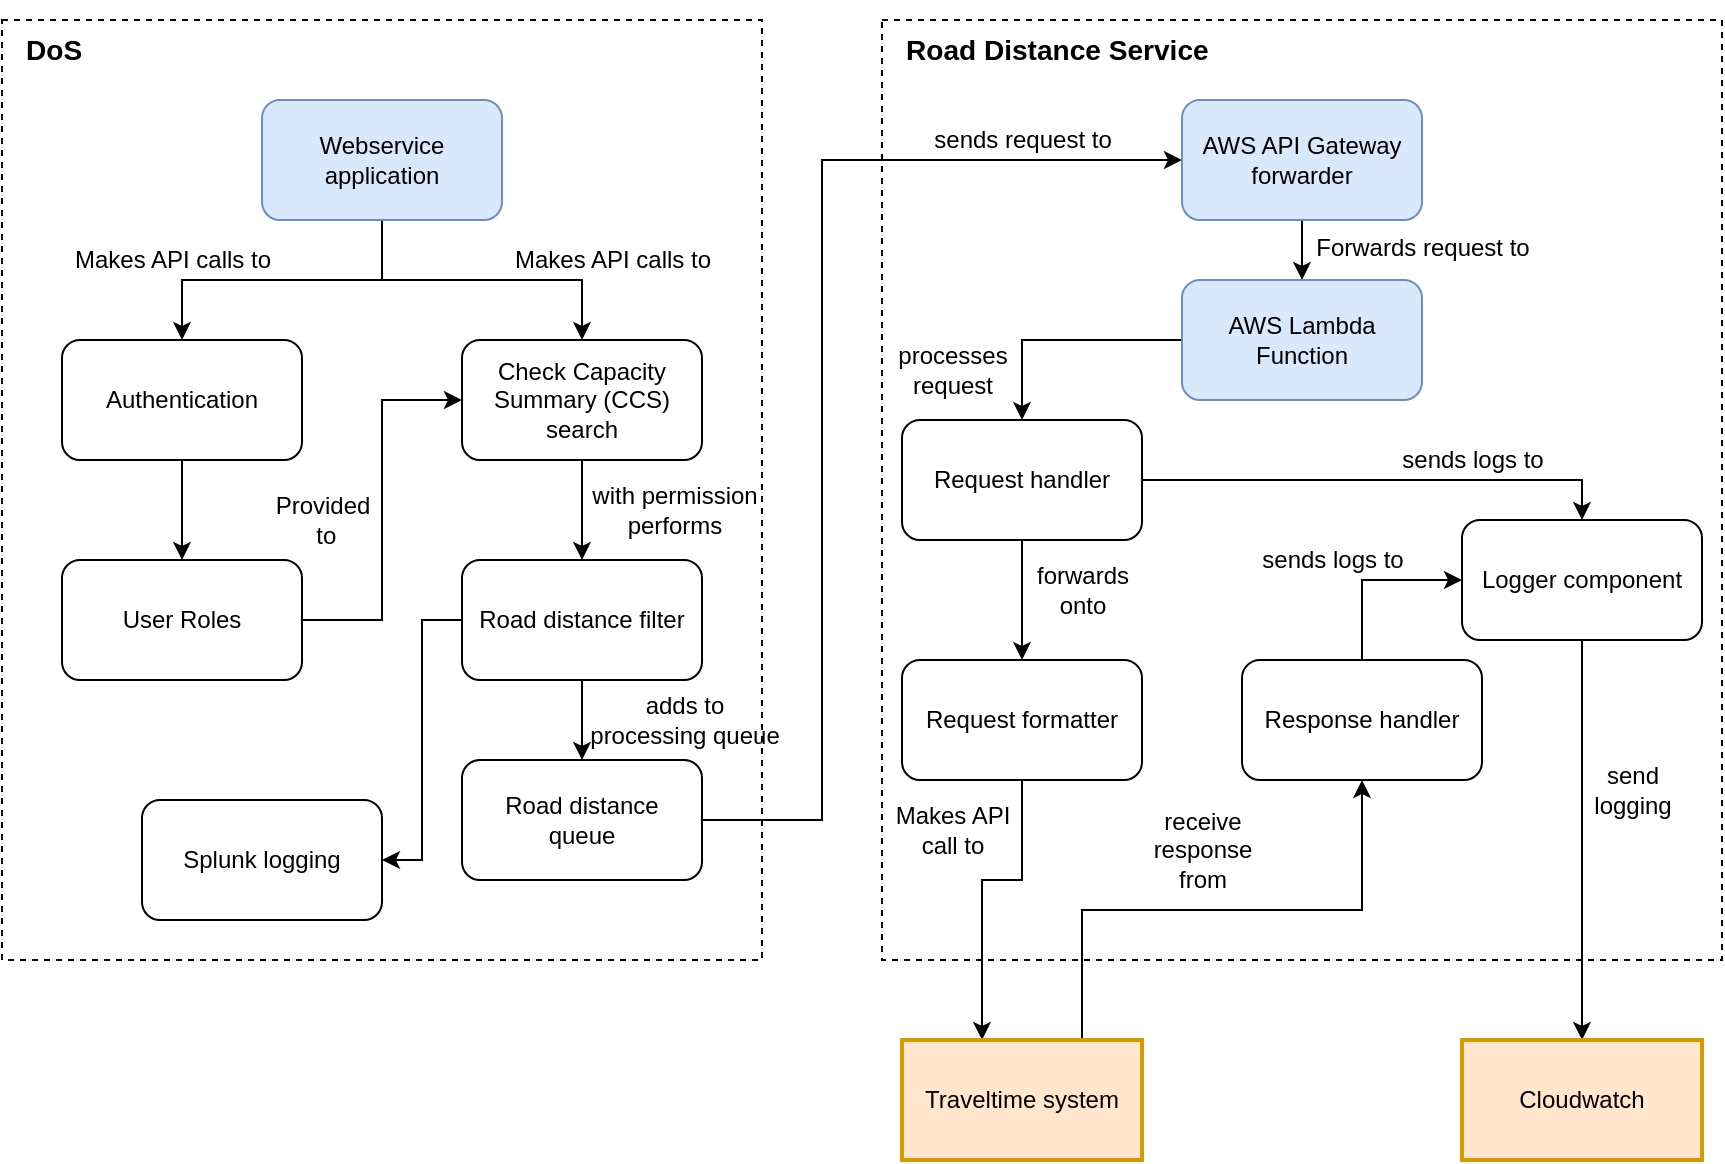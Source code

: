 <mxfile version="15.7.0" type="device"><diagram id="3wuXqAm4KZY-z3yNTt_b" name="Page-1"><mxGraphModel dx="1054" dy="608" grid="1" gridSize="10" guides="1" tooltips="1" connect="1" arrows="1" fold="1" page="1" pageScale="1" pageWidth="827" pageHeight="1169" math="0" shadow="0"><root><mxCell id="0"/><mxCell id="1" parent="0"/><mxCell id="wpUzsGtGnQFUeWvVFC_h-32" value="" style="rounded=0;whiteSpace=wrap;html=1;dashed=1;fillColor=none;align=left;" parent="1" vertex="1"><mxGeometry x="10" y="10" width="380" height="470" as="geometry"/></mxCell><mxCell id="wpUzsGtGnQFUeWvVFC_h-33" value="" style="rounded=0;whiteSpace=wrap;html=1;dashed=1;fillColor=none;" parent="1" vertex="1"><mxGeometry x="450" y="10" width="420" height="470" as="geometry"/></mxCell><mxCell id="wpUzsGtGnQFUeWvVFC_h-12" style="edgeStyle=orthogonalEdgeStyle;rounded=0;orthogonalLoop=1;jettySize=auto;html=1;entryX=0.5;entryY=0;entryDx=0;entryDy=0;" parent="1" source="wpUzsGtGnQFUeWvVFC_h-1" target="wpUzsGtGnQFUeWvVFC_h-4" edge="1"><mxGeometry relative="1" as="geometry"/></mxCell><mxCell id="wpUzsGtGnQFUeWvVFC_h-1" value="Authentication" style="rounded=1;whiteSpace=wrap;html=1;" parent="1" vertex="1"><mxGeometry x="40" y="170" width="120" height="60" as="geometry"/></mxCell><mxCell id="wpUzsGtGnQFUeWvVFC_h-8" style="edgeStyle=orthogonalEdgeStyle;rounded=0;orthogonalLoop=1;jettySize=auto;html=1;" parent="1" source="wpUzsGtGnQFUeWvVFC_h-2" target="wpUzsGtGnQFUeWvVFC_h-1" edge="1"><mxGeometry relative="1" as="geometry"/></mxCell><mxCell id="wpUzsGtGnQFUeWvVFC_h-10" style="edgeStyle=orthogonalEdgeStyle;rounded=0;orthogonalLoop=1;jettySize=auto;html=1;entryX=0.5;entryY=0;entryDx=0;entryDy=0;" parent="1" source="wpUzsGtGnQFUeWvVFC_h-2" target="wpUzsGtGnQFUeWvVFC_h-3" edge="1"><mxGeometry relative="1" as="geometry"/></mxCell><mxCell id="wpUzsGtGnQFUeWvVFC_h-2" value="Webservice application" style="rounded=1;whiteSpace=wrap;html=1;fillColor=#dae8fc;strokeColor=#6c8ebf;" parent="1" vertex="1"><mxGeometry x="140" y="50" width="120" height="60" as="geometry"/></mxCell><mxCell id="wpUzsGtGnQFUeWvVFC_h-17" style="edgeStyle=orthogonalEdgeStyle;rounded=0;orthogonalLoop=1;jettySize=auto;html=1;entryX=0.5;entryY=0;entryDx=0;entryDy=0;" parent="1" source="wpUzsGtGnQFUeWvVFC_h-3" target="wpUzsGtGnQFUeWvVFC_h-5" edge="1"><mxGeometry relative="1" as="geometry"/></mxCell><mxCell id="wpUzsGtGnQFUeWvVFC_h-3" value="Check Capacity Summary (CCS) search" style="rounded=1;whiteSpace=wrap;html=1;" parent="1" vertex="1"><mxGeometry x="240" y="170" width="120" height="60" as="geometry"/></mxCell><mxCell id="wpUzsGtGnQFUeWvVFC_h-14" style="edgeStyle=orthogonalEdgeStyle;rounded=0;orthogonalLoop=1;jettySize=auto;html=1;entryX=0;entryY=0.5;entryDx=0;entryDy=0;" parent="1" source="wpUzsGtGnQFUeWvVFC_h-4" target="wpUzsGtGnQFUeWvVFC_h-3" edge="1"><mxGeometry relative="1" as="geometry"/></mxCell><mxCell id="wpUzsGtGnQFUeWvVFC_h-4" value="User Roles" style="rounded=1;whiteSpace=wrap;html=1;" parent="1" vertex="1"><mxGeometry x="40" y="280" width="120" height="60" as="geometry"/></mxCell><mxCell id="wpUzsGtGnQFUeWvVFC_h-18" style="edgeStyle=orthogonalEdgeStyle;rounded=0;orthogonalLoop=1;jettySize=auto;html=1;entryX=1;entryY=0.5;entryDx=0;entryDy=0;" parent="1" source="wpUzsGtGnQFUeWvVFC_h-5" target="wpUzsGtGnQFUeWvVFC_h-6" edge="1"><mxGeometry relative="1" as="geometry"/></mxCell><mxCell id="wpUzsGtGnQFUeWvVFC_h-20" style="edgeStyle=orthogonalEdgeStyle;rounded=0;orthogonalLoop=1;jettySize=auto;html=1;entryX=0;entryY=0.5;entryDx=0;entryDy=0;exitX=1;exitY=0.5;exitDx=0;exitDy=0;" parent="1" source="9Nsh0vjykhQp5mENElrT-1" target="wpUzsGtGnQFUeWvVFC_h-19" edge="1"><mxGeometry relative="1" as="geometry"><Array as="points"><mxPoint x="420" y="410"/><mxPoint x="420" y="80"/></Array><mxPoint x="380" y="310" as="sourcePoint"/></mxGeometry></mxCell><mxCell id="9Nsh0vjykhQp5mENElrT-3" style="edgeStyle=orthogonalEdgeStyle;rounded=0;orthogonalLoop=1;jettySize=auto;html=1;exitX=0.5;exitY=1;exitDx=0;exitDy=0;entryX=0.5;entryY=0;entryDx=0;entryDy=0;" parent="1" source="wpUzsGtGnQFUeWvVFC_h-5" target="9Nsh0vjykhQp5mENElrT-1" edge="1"><mxGeometry relative="1" as="geometry"/></mxCell><mxCell id="wpUzsGtGnQFUeWvVFC_h-5" value="Road distance filter" style="rounded=1;whiteSpace=wrap;html=1;" parent="1" vertex="1"><mxGeometry x="240" y="280" width="120" height="60" as="geometry"/></mxCell><mxCell id="wpUzsGtGnQFUeWvVFC_h-6" value="Splunk logging" style="rounded=1;whiteSpace=wrap;html=1;" parent="1" vertex="1"><mxGeometry x="80" y="400" width="120" height="60" as="geometry"/></mxCell><mxCell id="wpUzsGtGnQFUeWvVFC_h-44" style="edgeStyle=orthogonalEdgeStyle;rounded=0;orthogonalLoop=1;jettySize=auto;html=1;entryX=0.5;entryY=0;entryDx=0;entryDy=0;" parent="1" source="wpUzsGtGnQFUeWvVFC_h-19" target="wpUzsGtGnQFUeWvVFC_h-21" edge="1"><mxGeometry relative="1" as="geometry"/></mxCell><mxCell id="wpUzsGtGnQFUeWvVFC_h-19" value="AWS API Gateway forwarder" style="rounded=1;whiteSpace=wrap;html=1;fillColor=#dae8fc;strokeColor=#6c8ebf;" parent="1" vertex="1"><mxGeometry x="600" y="50" width="120" height="60" as="geometry"/></mxCell><mxCell id="wpUzsGtGnQFUeWvVFC_h-27" style="edgeStyle=orthogonalEdgeStyle;rounded=0;orthogonalLoop=1;jettySize=auto;html=1;" parent="1" source="wpUzsGtGnQFUeWvVFC_h-21" target="wpUzsGtGnQFUeWvVFC_h-22" edge="1"><mxGeometry relative="1" as="geometry"/></mxCell><mxCell id="wpUzsGtGnQFUeWvVFC_h-21" value="AWS Lambda Function" style="rounded=1;whiteSpace=wrap;html=1;fillColor=#dae8fc;strokeColor=#6c8ebf;" parent="1" vertex="1"><mxGeometry x="600" y="140" width="120" height="60" as="geometry"/></mxCell><mxCell id="wpUzsGtGnQFUeWvVFC_h-51" style="edgeStyle=orthogonalEdgeStyle;rounded=0;orthogonalLoop=1;jettySize=auto;html=1;exitX=0.5;exitY=1;exitDx=0;exitDy=0;" parent="1" source="BCwQKOZgzT4gumk1H0F4-1" target="wpUzsGtGnQFUeWvVFC_h-50" edge="1"><mxGeometry relative="1" as="geometry"><Array as="points"><mxPoint x="500" y="440"/></Array></mxGeometry></mxCell><mxCell id="BCwQKOZgzT4gumk1H0F4-4" style="edgeStyle=orthogonalEdgeStyle;rounded=0;orthogonalLoop=1;jettySize=auto;html=1;entryX=0.5;entryY=0;entryDx=0;entryDy=0;" parent="1" source="wpUzsGtGnQFUeWvVFC_h-22" target="BCwQKOZgzT4gumk1H0F4-1" edge="1"><mxGeometry relative="1" as="geometry"/></mxCell><mxCell id="BCwQKOZgzT4gumk1H0F4-8" style="edgeStyle=orthogonalEdgeStyle;rounded=0;orthogonalLoop=1;jettySize=auto;html=1;exitX=1;exitY=0.5;exitDx=0;exitDy=0;entryX=0.5;entryY=0;entryDx=0;entryDy=0;" parent="1" source="wpUzsGtGnQFUeWvVFC_h-22" target="wpUzsGtGnQFUeWvVFC_h-25" edge="1"><mxGeometry relative="1" as="geometry"/></mxCell><mxCell id="wpUzsGtGnQFUeWvVFC_h-22" value="Request handler" style="rounded=1;whiteSpace=wrap;html=1;" parent="1" vertex="1"><mxGeometry x="460" y="210" width="120" height="60" as="geometry"/></mxCell><mxCell id="wpUzsGtGnQFUeWvVFC_h-62" style="edgeStyle=orthogonalEdgeStyle;rounded=0;orthogonalLoop=1;jettySize=auto;html=1;entryX=0;entryY=0.5;entryDx=0;entryDy=0;exitX=0.5;exitY=0;exitDx=0;exitDy=0;" parent="1" source="wpUzsGtGnQFUeWvVFC_h-23" target="wpUzsGtGnQFUeWvVFC_h-25" edge="1"><mxGeometry relative="1" as="geometry"/></mxCell><mxCell id="wpUzsGtGnQFUeWvVFC_h-23" value="Response handler" style="rounded=1;whiteSpace=wrap;html=1;" parent="1" vertex="1"><mxGeometry x="630" y="330" width="120" height="60" as="geometry"/></mxCell><mxCell id="wpUzsGtGnQFUeWvVFC_h-30" style="edgeStyle=orthogonalEdgeStyle;rounded=0;orthogonalLoop=1;jettySize=auto;html=1;entryX=0.5;entryY=0;entryDx=0;entryDy=0;" parent="1" source="wpUzsGtGnQFUeWvVFC_h-25" target="wpUzsGtGnQFUeWvVFC_h-43" edge="1"><mxGeometry relative="1" as="geometry"><mxPoint x="670" y="400" as="targetPoint"/></mxGeometry></mxCell><mxCell id="wpUzsGtGnQFUeWvVFC_h-25" value="Logger component" style="rounded=1;whiteSpace=wrap;html=1;" parent="1" vertex="1"><mxGeometry x="740" y="260" width="120" height="60" as="geometry"/></mxCell><mxCell id="wpUzsGtGnQFUeWvVFC_h-34" value="&lt;h3&gt;&lt;b&gt;DoS&lt;/b&gt;&lt;/h3&gt;" style="text;html=1;align=left;verticalAlign=middle;resizable=0;points=[];autosize=1;strokeColor=none;" parent="1" vertex="1"><mxGeometry x="20" width="40" height="50" as="geometry"/></mxCell><mxCell id="wpUzsGtGnQFUeWvVFC_h-35" value="&lt;h3&gt;&lt;b&gt;Road Distance Service&lt;/b&gt;&lt;/h3&gt;" style="text;html=1;align=left;verticalAlign=middle;resizable=0;points=[];autosize=1;strokeColor=none;" parent="1" vertex="1"><mxGeometry x="460" width="170" height="50" as="geometry"/></mxCell><mxCell id="wpUzsGtGnQFUeWvVFC_h-37" value="Makes API calls to" style="text;html=1;align=center;verticalAlign=middle;resizable=0;points=[];autosize=1;strokeColor=none;" parent="1" vertex="1"><mxGeometry x="40" y="120" width="110" height="20" as="geometry"/></mxCell><mxCell id="wpUzsGtGnQFUeWvVFC_h-38" value="Makes API calls to" style="text;html=1;align=center;verticalAlign=middle;resizable=0;points=[];autosize=1;strokeColor=none;" parent="1" vertex="1"><mxGeometry x="260" y="120" width="110" height="20" as="geometry"/></mxCell><mxCell id="wpUzsGtGnQFUeWvVFC_h-39" value="Provided&lt;br&gt;&amp;nbsp;to" style="text;html=1;align=center;verticalAlign=middle;resizable=0;points=[];autosize=1;strokeColor=none;" parent="1" vertex="1"><mxGeometry x="140" y="245" width="60" height="30" as="geometry"/></mxCell><mxCell id="wpUzsGtGnQFUeWvVFC_h-40" value="with permission &lt;br&gt;performs" style="text;html=1;align=center;verticalAlign=middle;resizable=0;points=[];autosize=1;strokeColor=none;" parent="1" vertex="1"><mxGeometry x="296" y="240" width="100" height="30" as="geometry"/></mxCell><mxCell id="wpUzsGtGnQFUeWvVFC_h-41" value="sends request to" style="text;html=1;align=center;verticalAlign=middle;resizable=0;points=[];autosize=1;strokeColor=none;" parent="1" vertex="1"><mxGeometry x="470" y="60" width="100" height="20" as="geometry"/></mxCell><mxCell id="wpUzsGtGnQFUeWvVFC_h-45" value="sends logs to" style="text;html=1;align=center;verticalAlign=middle;resizable=0;points=[];autosize=1;strokeColor=none;" parent="1" vertex="1"><mxGeometry x="630" y="270" width="90" height="20" as="geometry"/></mxCell><mxCell id="wpUzsGtGnQFUeWvVFC_h-46" value="Forwards request to" style="text;html=1;align=center;verticalAlign=middle;resizable=0;points=[];autosize=1;strokeColor=none;" parent="1" vertex="1"><mxGeometry x="660" y="114" width="120" height="20" as="geometry"/></mxCell><mxCell id="wpUzsGtGnQFUeWvVFC_h-47" value="processes&lt;br&gt;request" style="text;html=1;align=center;verticalAlign=middle;resizable=0;points=[];autosize=1;strokeColor=none;" parent="1" vertex="1"><mxGeometry x="450" y="170" width="70" height="30" as="geometry"/></mxCell><mxCell id="wpUzsGtGnQFUeWvVFC_h-49" value="send&lt;br&gt;logging" style="text;html=1;align=center;verticalAlign=middle;resizable=0;points=[];autosize=1;strokeColor=none;" parent="1" vertex="1"><mxGeometry x="800" y="380" width="50" height="30" as="geometry"/></mxCell><mxCell id="wpUzsGtGnQFUeWvVFC_h-61" style="edgeStyle=orthogonalEdgeStyle;rounded=0;orthogonalLoop=1;jettySize=auto;html=1;entryX=0.5;entryY=1;entryDx=0;entryDy=0;exitX=0.75;exitY=0;exitDx=0;exitDy=0;" parent="1" source="wpUzsGtGnQFUeWvVFC_h-50" target="wpUzsGtGnQFUeWvVFC_h-23" edge="1"><mxGeometry relative="1" as="geometry"/></mxCell><mxCell id="wpUzsGtGnQFUeWvVFC_h-50" value="Traveltime system" style="rounded=0;whiteSpace=wrap;html=1;fillColor=#ffe6cc;strokeColor=#d79b00;strokeWidth=2;" parent="1" vertex="1"><mxGeometry x="460" y="520" width="120" height="60" as="geometry"/></mxCell><mxCell id="wpUzsGtGnQFUeWvVFC_h-52" value="Makes API &lt;br&gt;call to" style="text;html=1;align=center;verticalAlign=middle;resizable=0;points=[];autosize=1;shadow=0;" parent="1" vertex="1"><mxGeometry x="450" y="400" width="70" height="30" as="geometry"/></mxCell><mxCell id="wpUzsGtGnQFUeWvVFC_h-55" value="receive &lt;br&gt;response &lt;br&gt;from" style="text;html=1;align=center;verticalAlign=middle;resizable=0;points=[];autosize=1;strokeColor=none;" parent="1" vertex="1"><mxGeometry x="580" y="400" width="60" height="50" as="geometry"/></mxCell><mxCell id="wpUzsGtGnQFUeWvVFC_h-43" value="Cloudwatch" style="rounded=0;whiteSpace=wrap;html=1;fillColor=#ffe6cc;strokeColor=#d79b00;strokeWidth=2;" parent="1" vertex="1"><mxGeometry x="740" y="520" width="120" height="60" as="geometry"/></mxCell><mxCell id="BCwQKOZgzT4gumk1H0F4-1" value="Request formatter" style="rounded=1;whiteSpace=wrap;html=1;" parent="1" vertex="1"><mxGeometry x="460" y="330" width="120" height="60" as="geometry"/></mxCell><mxCell id="BCwQKOZgzT4gumk1H0F4-5" value="forwards&lt;br&gt;onto" style="text;html=1;align=center;verticalAlign=middle;resizable=0;points=[];autosize=1;shadow=0;" parent="1" vertex="1"><mxGeometry x="520" y="280" width="60" height="30" as="geometry"/></mxCell><mxCell id="BCwQKOZgzT4gumk1H0F4-9" value="sends logs to" style="text;html=1;align=center;verticalAlign=middle;resizable=0;points=[];autosize=1;strokeColor=none;" parent="1" vertex="1"><mxGeometry x="700" y="220" width="90" height="20" as="geometry"/></mxCell><mxCell id="9Nsh0vjykhQp5mENElrT-1" value="Road distance &lt;br&gt;queue" style="rounded=1;whiteSpace=wrap;html=1;" parent="1" vertex="1"><mxGeometry x="240" y="380" width="120" height="60" as="geometry"/></mxCell><mxCell id="9Nsh0vjykhQp5mENElrT-4" value="adds to &lt;br&gt;processing queue" style="text;html=1;align=center;verticalAlign=middle;resizable=0;points=[];autosize=1;strokeColor=none;" parent="1" vertex="1"><mxGeometry x="296" y="345" width="110" height="30" as="geometry"/></mxCell></root></mxGraphModel></diagram></mxfile>